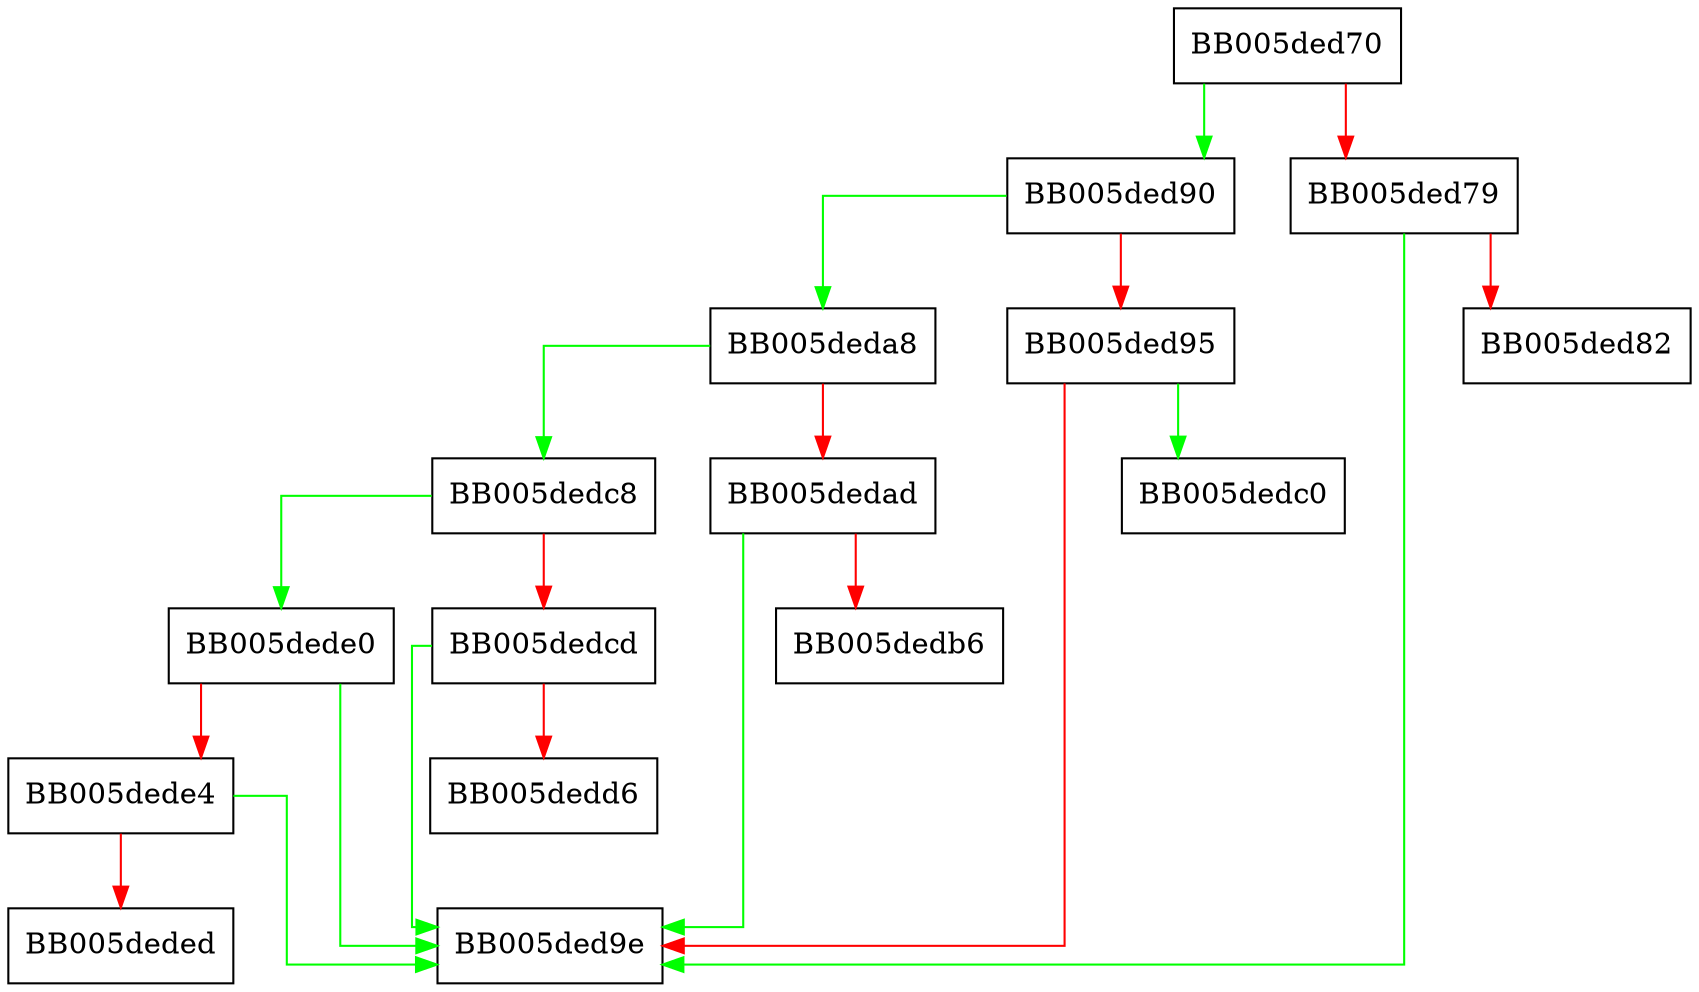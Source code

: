 digraph EVP_PKEY_CTX_get0_provider {
  node [shape="box"];
  graph [splines=ortho];
  BB005ded70 -> BB005ded90 [color="green"];
  BB005ded70 -> BB005ded79 [color="red"];
  BB005ded79 -> BB005ded9e [color="green"];
  BB005ded79 -> BB005ded82 [color="red"];
  BB005ded90 -> BB005deda8 [color="green"];
  BB005ded90 -> BB005ded95 [color="red"];
  BB005ded95 -> BB005dedc0 [color="green"];
  BB005ded95 -> BB005ded9e [color="red"];
  BB005deda8 -> BB005dedc8 [color="green"];
  BB005deda8 -> BB005dedad [color="red"];
  BB005dedad -> BB005ded9e [color="green"];
  BB005dedad -> BB005dedb6 [color="red"];
  BB005dedc8 -> BB005dede0 [color="green"];
  BB005dedc8 -> BB005dedcd [color="red"];
  BB005dedcd -> BB005ded9e [color="green"];
  BB005dedcd -> BB005dedd6 [color="red"];
  BB005dede0 -> BB005ded9e [color="green"];
  BB005dede0 -> BB005dede4 [color="red"];
  BB005dede4 -> BB005ded9e [color="green"];
  BB005dede4 -> BB005deded [color="red"];
}
